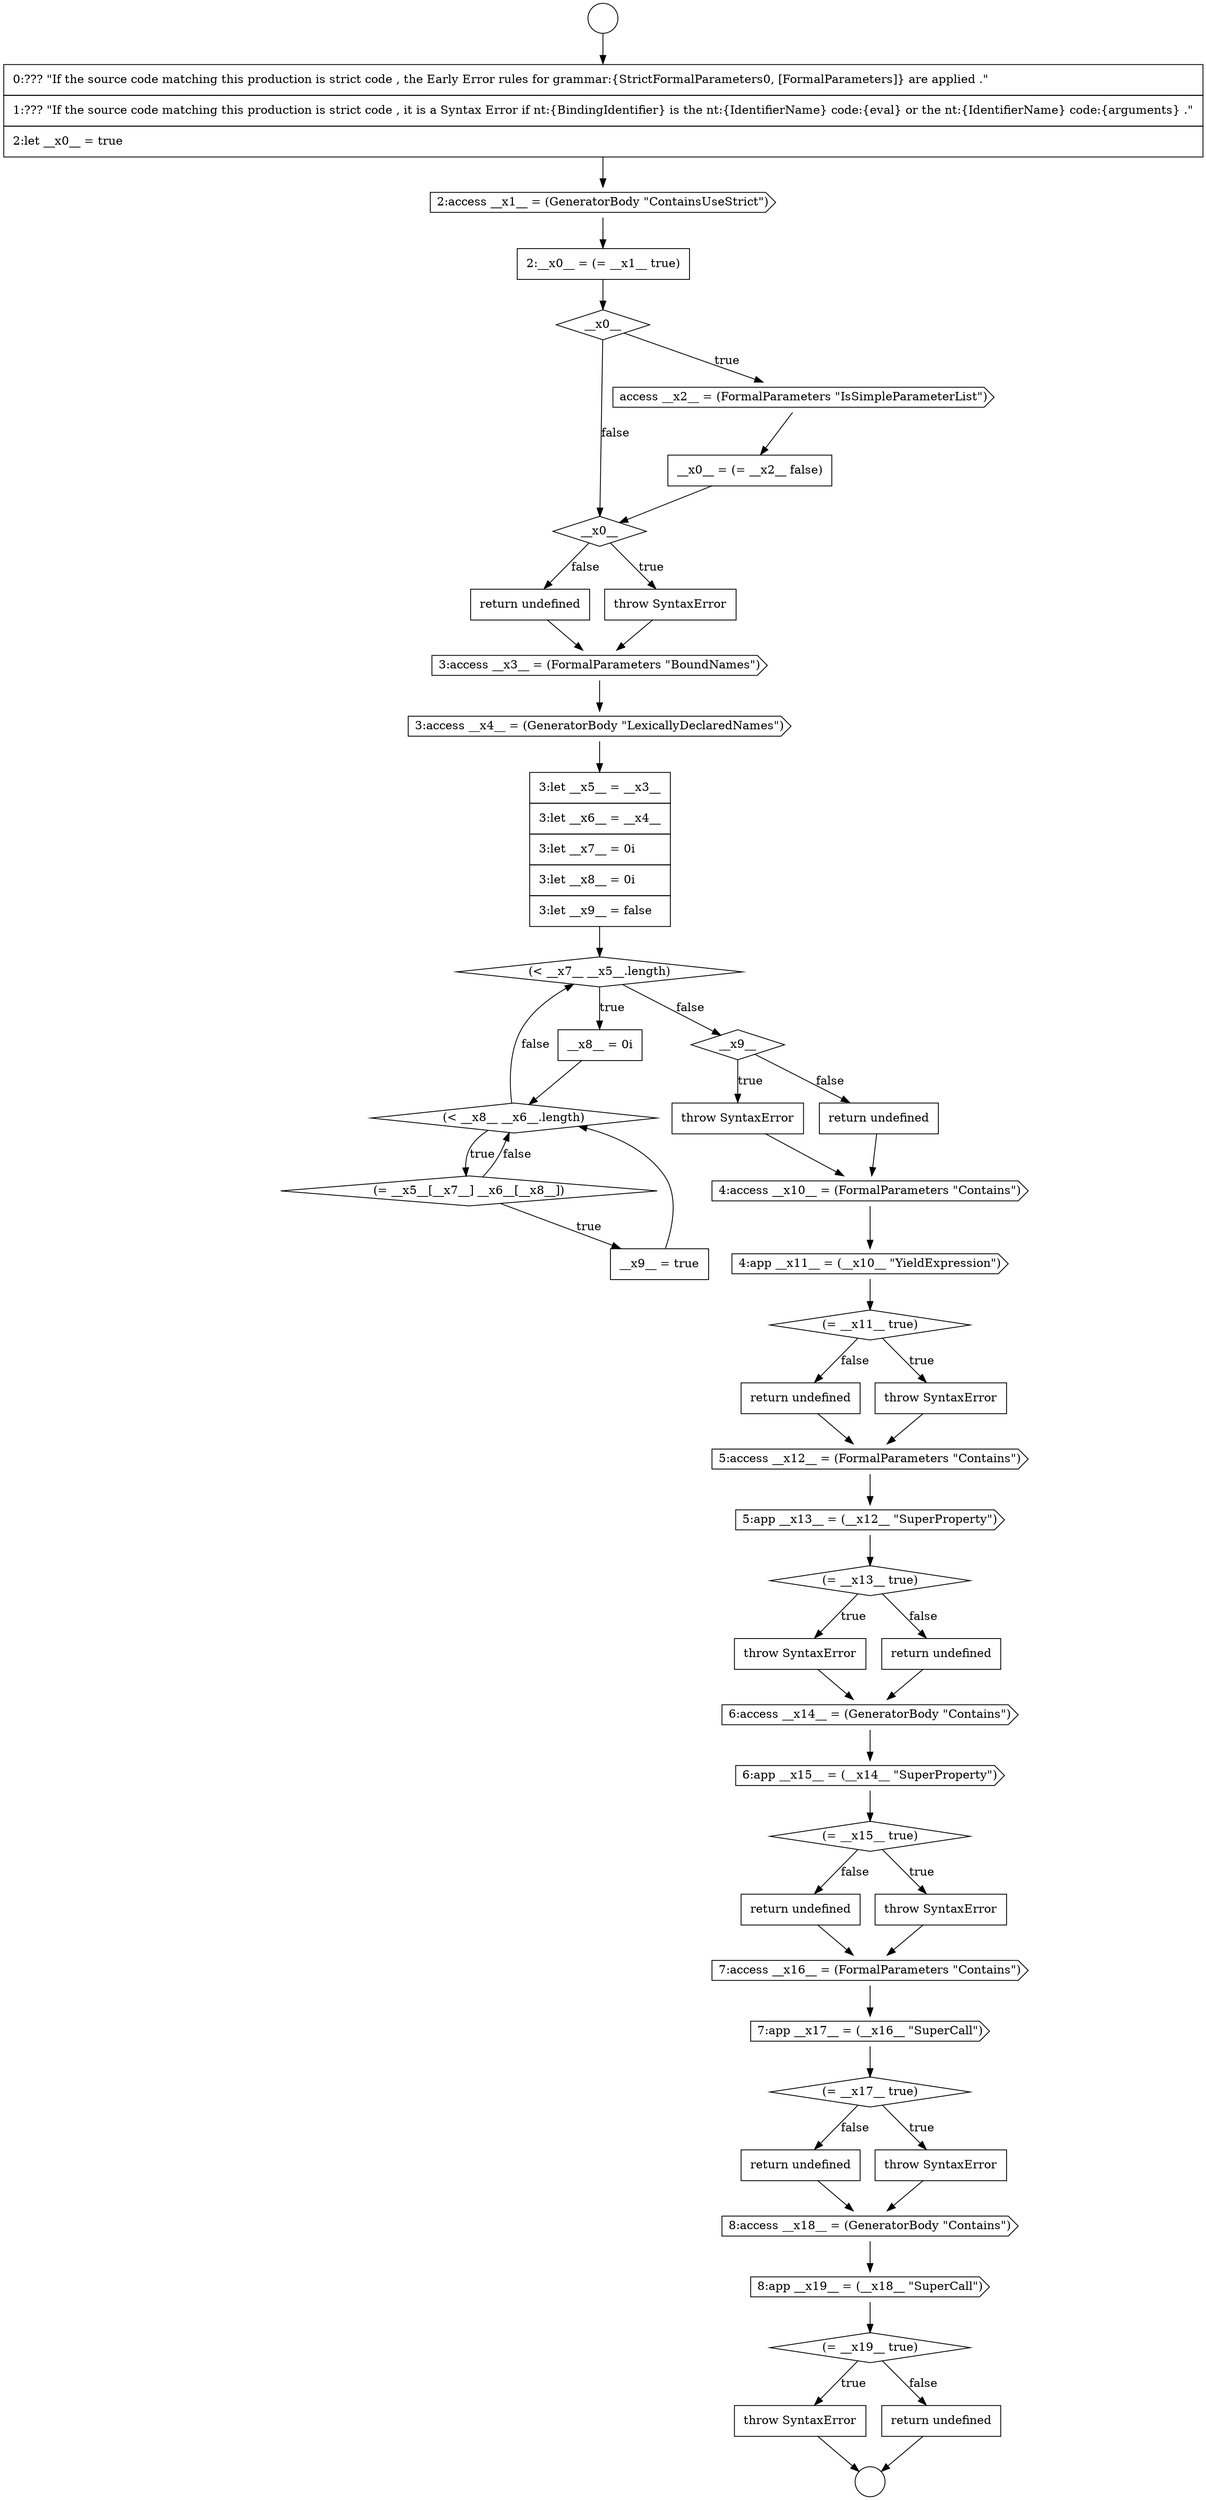 digraph {
  node17046 [shape=diamond, label=<<font color="black">__x0__</font>> color="black" fillcolor="white" style=filled]
  node17075 [shape=cds, label=<<font color="black">7:access __x16__ = (FormalParameters &quot;Contains&quot;)</font>> color="black" fillcolor="white" style=filled]
  node17049 [shape=cds, label=<<font color="black">3:access __x3__ = (FormalParameters &quot;BoundNames&quot;)</font>> color="black" fillcolor="white" style=filled]
  node17058 [shape=none, margin=0, label=<<font color="black">
    <table border="0" cellborder="1" cellspacing="0" cellpadding="10">
      <tr><td align="left">throw SyntaxError</td></tr>
    </table>
  </font>> color="black" fillcolor="white" style=filled]
  node17082 [shape=diamond, label=<<font color="black">(= __x19__ true)</font>> color="black" fillcolor="white" style=filled]
  node17061 [shape=cds, label=<<font color="black">4:app __x11__ = (__x10__ &quot;YieldExpression&quot;)</font>> color="black" fillcolor="white" style=filled]
  node17074 [shape=none, margin=0, label=<<font color="black">
    <table border="0" cellborder="1" cellspacing="0" cellpadding="10">
      <tr><td align="left">return undefined</td></tr>
    </table>
  </font>> color="black" fillcolor="white" style=filled]
  node17050 [shape=cds, label=<<font color="black">3:access __x4__ = (GeneratorBody &quot;LexicallyDeclaredNames&quot;)</font>> color="black" fillcolor="white" style=filled]
  node17083 [shape=none, margin=0, label=<<font color="black">
    <table border="0" cellborder="1" cellspacing="0" cellpadding="10">
      <tr><td align="left">throw SyntaxError</td></tr>
    </table>
  </font>> color="black" fillcolor="white" style=filled]
  node17048 [shape=none, margin=0, label=<<font color="black">
    <table border="0" cellborder="1" cellspacing="0" cellpadding="10">
      <tr><td align="left">return undefined</td></tr>
    </table>
  </font>> color="black" fillcolor="white" style=filled]
  node17066 [shape=cds, label=<<font color="black">5:app __x13__ = (__x12__ &quot;SuperProperty&quot;)</font>> color="black" fillcolor="white" style=filled]
  node17051 [shape=none, margin=0, label=<<font color="black">
    <table border="0" cellborder="1" cellspacing="0" cellpadding="10">
      <tr><td align="left">3:let __x5__ = __x3__</td></tr>
      <tr><td align="left">3:let __x6__ = __x4__</td></tr>
      <tr><td align="left">3:let __x7__ = 0i</td></tr>
      <tr><td align="left">3:let __x8__ = 0i</td></tr>
      <tr><td align="left">3:let __x9__ = false</td></tr>
    </table>
  </font>> color="black" fillcolor="white" style=filled]
  node17039 [shape=circle label=" " color="black" fillcolor="white" style=filled]
  node17084 [shape=none, margin=0, label=<<font color="black">
    <table border="0" cellborder="1" cellspacing="0" cellpadding="10">
      <tr><td align="left">return undefined</td></tr>
    </table>
  </font>> color="black" fillcolor="white" style=filled]
  node17076 [shape=cds, label=<<font color="black">7:app __x17__ = (__x16__ &quot;SuperCall&quot;)</font>> color="black" fillcolor="white" style=filled]
  node17043 [shape=diamond, label=<<font color="black">__x0__</font>> color="black" fillcolor="white" style=filled]
  node17072 [shape=diamond, label=<<font color="black">(= __x15__ true)</font>> color="black" fillcolor="white" style=filled]
  node17079 [shape=none, margin=0, label=<<font color="black">
    <table border="0" cellborder="1" cellspacing="0" cellpadding="10">
      <tr><td align="left">return undefined</td></tr>
    </table>
  </font>> color="black" fillcolor="white" style=filled]
  node17068 [shape=none, margin=0, label=<<font color="black">
    <table border="0" cellborder="1" cellspacing="0" cellpadding="10">
      <tr><td align="left">throw SyntaxError</td></tr>
    </table>
  </font>> color="black" fillcolor="white" style=filled]
  node17081 [shape=cds, label=<<font color="black">8:app __x19__ = (__x18__ &quot;SuperCall&quot;)</font>> color="black" fillcolor="white" style=filled]
  node17053 [shape=none, margin=0, label=<<font color="black">
    <table border="0" cellborder="1" cellspacing="0" cellpadding="10">
      <tr><td align="left">__x8__ = 0i</td></tr>
    </table>
  </font>> color="black" fillcolor="white" style=filled]
  node17040 [shape=none, margin=0, label=<<font color="black">
    <table border="0" cellborder="1" cellspacing="0" cellpadding="10">
      <tr><td align="left">0:??? &quot;If the source code matching this production is strict code , the Early Error rules for grammar:{StrictFormalParameters0, [FormalParameters]} are applied .&quot;</td></tr>
      <tr><td align="left">1:??? &quot;If the source code matching this production is strict code , it is a Syntax Error if nt:{BindingIdentifier} is the nt:{IdentifierName} code:{eval} or the nt:{IdentifierName} code:{arguments} .&quot;</td></tr>
      <tr><td align="left">2:let __x0__ = true</td></tr>
    </table>
  </font>> color="black" fillcolor="white" style=filled]
  node17078 [shape=none, margin=0, label=<<font color="black">
    <table border="0" cellborder="1" cellspacing="0" cellpadding="10">
      <tr><td align="left">throw SyntaxError</td></tr>
    </table>
  </font>> color="black" fillcolor="white" style=filled]
  node17042 [shape=none, margin=0, label=<<font color="black">
    <table border="0" cellborder="1" cellspacing="0" cellpadding="10">
      <tr><td align="left">2:__x0__ = (= __x1__ true)</td></tr>
    </table>
  </font>> color="black" fillcolor="white" style=filled]
  node17065 [shape=cds, label=<<font color="black">5:access __x12__ = (FormalParameters &quot;Contains&quot;)</font>> color="black" fillcolor="white" style=filled]
  node17054 [shape=diamond, label=<<font color="black">(&lt; __x8__ __x6__.length)</font>> color="black" fillcolor="white" style=filled]
  node17064 [shape=none, margin=0, label=<<font color="black">
    <table border="0" cellborder="1" cellspacing="0" cellpadding="10">
      <tr><td align="left">return undefined</td></tr>
    </table>
  </font>> color="black" fillcolor="white" style=filled]
  node17069 [shape=none, margin=0, label=<<font color="black">
    <table border="0" cellborder="1" cellspacing="0" cellpadding="10">
      <tr><td align="left">return undefined</td></tr>
    </table>
  </font>> color="black" fillcolor="white" style=filled]
  node17041 [shape=cds, label=<<font color="black">2:access __x1__ = (GeneratorBody &quot;ContainsUseStrict&quot;)</font>> color="black" fillcolor="white" style=filled]
  node17077 [shape=diamond, label=<<font color="black">(= __x17__ true)</font>> color="black" fillcolor="white" style=filled]
  node17038 [shape=circle label=" " color="black" fillcolor="white" style=filled]
  node17070 [shape=cds, label=<<font color="black">6:access __x14__ = (GeneratorBody &quot;Contains&quot;)</font>> color="black" fillcolor="white" style=filled]
  node17080 [shape=cds, label=<<font color="black">8:access __x18__ = (GeneratorBody &quot;Contains&quot;)</font>> color="black" fillcolor="white" style=filled]
  node17060 [shape=cds, label=<<font color="black">4:access __x10__ = (FormalParameters &quot;Contains&quot;)</font>> color="black" fillcolor="white" style=filled]
  node17055 [shape=diamond, label=<<font color="black">(= __x5__[__x7__] __x6__[__x8__])</font>> color="black" fillcolor="white" style=filled]
  node17045 [shape=none, margin=0, label=<<font color="black">
    <table border="0" cellborder="1" cellspacing="0" cellpadding="10">
      <tr><td align="left">__x0__ = (= __x2__ false)</td></tr>
    </table>
  </font>> color="black" fillcolor="white" style=filled]
  node17073 [shape=none, margin=0, label=<<font color="black">
    <table border="0" cellborder="1" cellspacing="0" cellpadding="10">
      <tr><td align="left">throw SyntaxError</td></tr>
    </table>
  </font>> color="black" fillcolor="white" style=filled]
  node17057 [shape=diamond, label=<<font color="black">__x9__</font>> color="black" fillcolor="white" style=filled]
  node17044 [shape=cds, label=<<font color="black">access __x2__ = (FormalParameters &quot;IsSimpleParameterList&quot;)</font>> color="black" fillcolor="white" style=filled]
  node17067 [shape=diamond, label=<<font color="black">(= __x13__ true)</font>> color="black" fillcolor="white" style=filled]
  node17063 [shape=none, margin=0, label=<<font color="black">
    <table border="0" cellborder="1" cellspacing="0" cellpadding="10">
      <tr><td align="left">throw SyntaxError</td></tr>
    </table>
  </font>> color="black" fillcolor="white" style=filled]
  node17047 [shape=none, margin=0, label=<<font color="black">
    <table border="0" cellborder="1" cellspacing="0" cellpadding="10">
      <tr><td align="left">throw SyntaxError</td></tr>
    </table>
  </font>> color="black" fillcolor="white" style=filled]
  node17052 [shape=diamond, label=<<font color="black">(&lt; __x7__ __x5__.length)</font>> color="black" fillcolor="white" style=filled]
  node17059 [shape=none, margin=0, label=<<font color="black">
    <table border="0" cellborder="1" cellspacing="0" cellpadding="10">
      <tr><td align="left">return undefined</td></tr>
    </table>
  </font>> color="black" fillcolor="white" style=filled]
  node17056 [shape=none, margin=0, label=<<font color="black">
    <table border="0" cellborder="1" cellspacing="0" cellpadding="10">
      <tr><td align="left">__x9__ = true</td></tr>
    </table>
  </font>> color="black" fillcolor="white" style=filled]
  node17062 [shape=diamond, label=<<font color="black">(= __x11__ true)</font>> color="black" fillcolor="white" style=filled]
  node17071 [shape=cds, label=<<font color="black">6:app __x15__ = (__x14__ &quot;SuperProperty&quot;)</font>> color="black" fillcolor="white" style=filled]
  node17045 -> node17046 [ color="black"]
  node17049 -> node17050 [ color="black"]
  node17054 -> node17055 [label=<<font color="black">true</font>> color="black"]
  node17054 -> node17052 [label=<<font color="black">false</font>> color="black"]
  node17074 -> node17075 [ color="black"]
  node17065 -> node17066 [ color="black"]
  node17070 -> node17071 [ color="black"]
  node17038 -> node17040 [ color="black"]
  node17067 -> node17068 [label=<<font color="black">true</font>> color="black"]
  node17067 -> node17069 [label=<<font color="black">false</font>> color="black"]
  node17050 -> node17051 [ color="black"]
  node17057 -> node17058 [label=<<font color="black">true</font>> color="black"]
  node17057 -> node17059 [label=<<font color="black">false</font>> color="black"]
  node17058 -> node17060 [ color="black"]
  node17056 -> node17054 [ color="black"]
  node17041 -> node17042 [ color="black"]
  node17064 -> node17065 [ color="black"]
  node17051 -> node17052 [ color="black"]
  node17059 -> node17060 [ color="black"]
  node17048 -> node17049 [ color="black"]
  node17062 -> node17063 [label=<<font color="black">true</font>> color="black"]
  node17062 -> node17064 [label=<<font color="black">false</font>> color="black"]
  node17052 -> node17053 [label=<<font color="black">true</font>> color="black"]
  node17052 -> node17057 [label=<<font color="black">false</font>> color="black"]
  node17063 -> node17065 [ color="black"]
  node17040 -> node17041 [ color="black"]
  node17075 -> node17076 [ color="black"]
  node17042 -> node17043 [ color="black"]
  node17078 -> node17080 [ color="black"]
  node17071 -> node17072 [ color="black"]
  node17061 -> node17062 [ color="black"]
  node17079 -> node17080 [ color="black"]
  node17060 -> node17061 [ color="black"]
  node17044 -> node17045 [ color="black"]
  node17082 -> node17083 [label=<<font color="black">true</font>> color="black"]
  node17082 -> node17084 [label=<<font color="black">false</font>> color="black"]
  node17047 -> node17049 [ color="black"]
  node17083 -> node17039 [ color="black"]
  node17068 -> node17070 [ color="black"]
  node17073 -> node17075 [ color="black"]
  node17077 -> node17078 [label=<<font color="black">true</font>> color="black"]
  node17077 -> node17079 [label=<<font color="black">false</font>> color="black"]
  node17066 -> node17067 [ color="black"]
  node17081 -> node17082 [ color="black"]
  node17055 -> node17056 [label=<<font color="black">true</font>> color="black"]
  node17055 -> node17054 [label=<<font color="black">false</font>> color="black"]
  node17076 -> node17077 [ color="black"]
  node17053 -> node17054 [ color="black"]
  node17072 -> node17073 [label=<<font color="black">true</font>> color="black"]
  node17072 -> node17074 [label=<<font color="black">false</font>> color="black"]
  node17080 -> node17081 [ color="black"]
  node17046 -> node17047 [label=<<font color="black">true</font>> color="black"]
  node17046 -> node17048 [label=<<font color="black">false</font>> color="black"]
  node17069 -> node17070 [ color="black"]
  node17043 -> node17044 [label=<<font color="black">true</font>> color="black"]
  node17043 -> node17046 [label=<<font color="black">false</font>> color="black"]
  node17084 -> node17039 [ color="black"]
}
